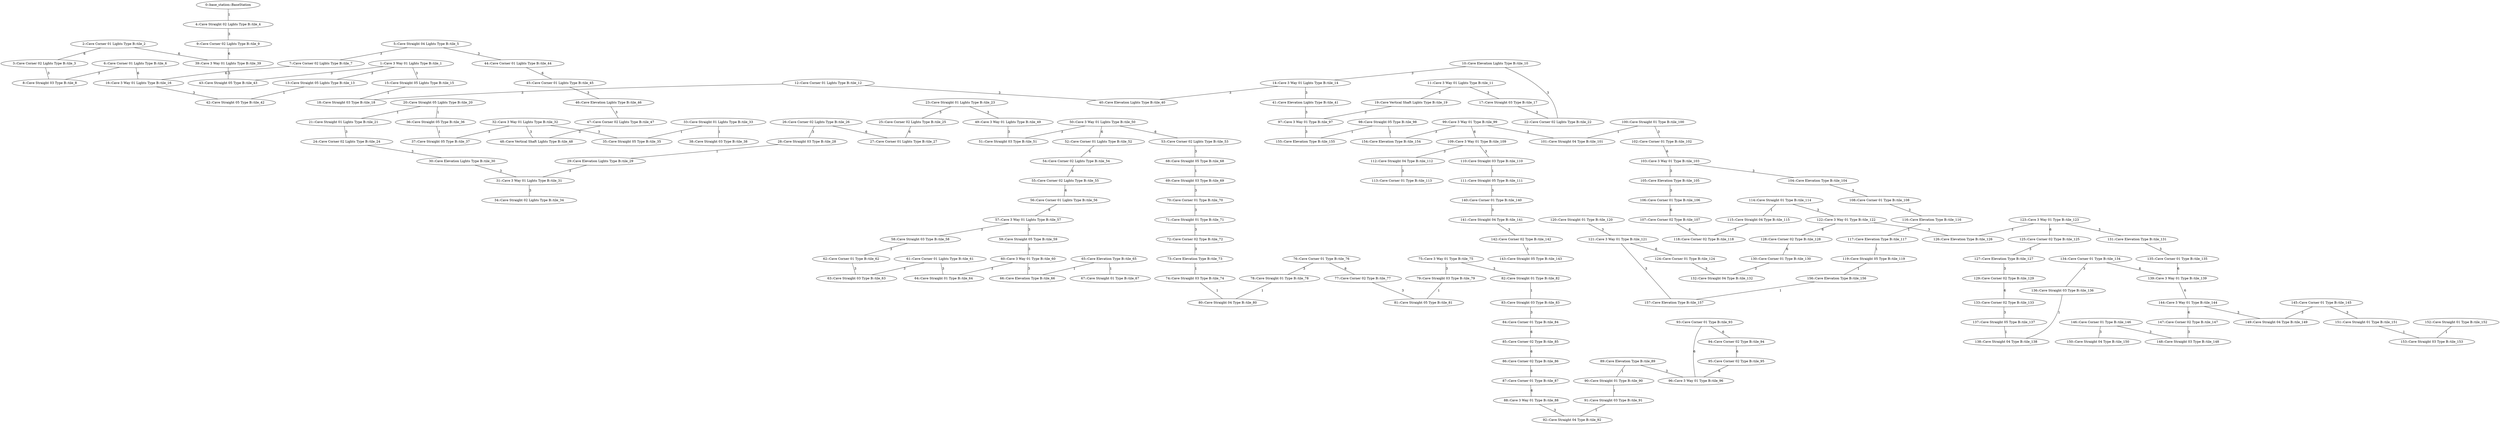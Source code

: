 /* Visibility graph generated by dot_generator */

graph {
  /* ==== Vertices ==== */

  /* Base station / Staging area */
  0   [label="0::base_station::BaseStation"];

  1   [label="1::Cave 3 Way 01 Lights Type B::tile_1"];
  2   [label="2::Cave Corner 01 Lights Type B::tile_2"];
  3   [label="3::Cave Corner 02 Lights Type B::tile_3"];
  4   [label="4::Cave Straight 02 Lights Type B::tile_4"];
  5   [label="5::Cave Straight 04 Lights Type B::tile_5"];
  6   [label="6::Cave Corner 01 Lights Type B::tile_6"];
  7   [label="7::Cave Corner 02 Lights Type B::tile_7"];
  8   [label="8::Cave Straight 03 Type B::tile_8"];
  9   [label="9::Cave Corner 02 Lights Type B::tile_9"];
  10  [label="10::Cave Elevation Lights Type B::tile_10"];
  11  [label="11::Cave 3 Way 01 Lights Type B::tile_11"];
  12  [label="12::Cave Corner 01 Lights Type B::tile_12"];
  13  [label="13::Cave Straight 05 Lights Type B::tile_13"];
  14  [label="14::Cave 3 Way 01 Lights Type B::tile_14"];
  15  [label="15::Cave Straight 05 Lights Type B::tile_15"];
  16  [label="16::Cave 3 Way 01 Lights Type B::tile_16"];
  17  [label="17::Cave Straight 03 Type B::tile_17"];
  18  [label="18::Cave Straight 03 Type B::tile_18"];
  19  [label="19::Cave Vertical Shaft Lights Type B::tile_19"];
  20  [label="20::Cave Straight 05 Lights Type B::tile_20"];
  21  [label="21::Cave Straight 01 Lights Type B::tile_21"];
  22  [label="22::Cave Corner 02 Lights Type B::tile_22"];
  23  [label="23::Cave Straight 01 Lights Type B::tile_23"];
  24  [label="24::Cave Corner 02 Lights Type B::tile_24"];
  25  [label="25::Cave Corner 02 Lights Type B::tile_25"];
  26  [label="26::Cave Corner 02 Lights Type B::tile_26"];
  27  [label="27::Cave Corner 01 Lights Type B::tile_27"];
  28  [label="28::Cave Straight 03 Type B::tile_28"];
  29  [label="29::Cave Elevation Lights Type B::tile_29"];
  30  [label="30::Cave Elevation Lights Type B::tile_30"];
  31  [label="31::Cave 3 Way 01 Lights Type B::tile_31"];
  32  [label="32::Cave 3 Way 01 Lights Type B::tile_32"];
  33  [label="33::Cave Straight 01 Lights Type B::tile_33"];
  34  [label="34::Cave Straight 02 Lights Type B::tile_34"];
  35  [label="35::Cave Straight 05 Type B::tile_35"];
  36  [label="36::Cave Straight 05 Type B::tile_36"];
  37  [label="37::Cave Straight 05 Type B::tile_37"];
  38  [label="38::Cave Straight 03 Type B::tile_38"];
  39  [label="39::Cave 3 Way 01 Lights Type B::tile_39"];
  40  [label="40::Cave Elevation Lights Type B::tile_40"];
  41  [label="41::Cave Elevation Lights Type B::tile_41"];
  42  [label="42::Cave Straight 05 Type B::tile_42"];
  43  [label="43::Cave Straight 05 Type B::tile_43"];
  44  [label="44::Cave Corner 01 Lights Type B::tile_44"];
  45  [label="45::Cave Corner 01 Lights Type B::tile_45"];
  46  [label="46::Cave Elevation Lights Type B::tile_46"];
  47  [label="47::Cave Corner 02 Lights Type B::tile_47"];
  48  [label="48::Cave Vertical Shaft Lights Type B::tile_48"];
  49  [label="49::Cave 3 Way 01 Lights Type B::tile_49"];
  50  [label="50::Cave 3 Way 01 Lights Type B::tile_50"];
  51  [label="51::Cave Straight 03 Type B::tile_51"];
  52  [label="52::Cave Corner 01 Lights Type B::tile_52"];
  53  [label="53::Cave Corner 02 Lights Type B::tile_53"];
  54  [label="54::Cave Corner 02 Lights Type B::tile_54"];
  55  [label="55::Cave Corner 02 Lights Type B::tile_55"];
  56  [label="56::Cave Corner 01 Lights Type B::tile_56"];
  57  [label="57::Cave 3 Way 01 Lights Type B::tile_57"];
  58  [label="58::Cave Straight 03 Type B::tile_58"];
  59  [label="59::Cave Straight 05 Type B::tile_59"];
  60  [label="60::Cave 3 Way 01 Type B::tile_60"];
  61  [label="61::Cave Corner 01 Lights Type B::tile_61"];
  62  [label="62::Cave Corner 01 Type B::tile_62"];
  63  [label="63::Cave Straight 03 Type B::tile_63"];
  64  [label="64::Cave Straight 01 Type B::tile_64"];
  65  [label="65::Cave Elevation Type B::tile_65"];
  66  [label="66::Cave Elevation Type B::tile_66"];
  67  [label="67::Cave Straight 01 Type B::tile_67"];
  68  [label="68::Cave Straight 05 Type B::tile_68"];
  69  [label="69::Cave Straight 03 Type B::tile_69"];
  70  [label="70::Cave Corner 01 Type B::tile_70"];
  71  [label="71::Cave Straight 01 Type B::tile_71"];
  72  [label="72::Cave Corner 02 Type B::tile_72"];
  73  [label="73::Cave Elevation Type B::tile_73"];
  74  [label="74::Cave Straight 03 Type B::tile_74"];
  75  [label="75::Cave 3 Way 01 Type B::tile_75"];
  76  [label="76::Cave Corner 01 Type B::tile_76"];
  77  [label="77::Cave Corner 02 Type B::tile_77"];
  78  [label="78::Cave Straight 01 Type B::tile_78"];
  79  [label="79::Cave Straight 03 Type B::tile_79"];
  80  [label="80::Cave Straight 04 Type B::tile_80"];
  81  [label="81::Cave Straight 05 Type B::tile_81"];
  82  [label="82::Cave Straight 01 Type B::tile_82"];
  83  [label="83::Cave Straight 03 Type B::tile_83"];
  84  [label="84::Cave Corner 01 Type B::tile_84"];
  85  [label="85::Cave Corner 02 Type B::tile_85"];
  86  [label="86::Cave Corner 02 Type B::tile_86"];
  87  [label="87::Cave Corner 01 Type B::tile_87"];
  88  [label="88::Cave 3 Way 01 Type B::tile_88"];
  89  [label="89::Cave Elevation Type B::tile_89"];
  90  [label="90::Cave Straight 01 Type B::tile_90"];
  91  [label="91::Cave Straight 03 Type B::tile_91"];
  92  [label="92::Cave Straight 04 Type B::tile_92"];
  93  [label="93::Cave Corner 01 Type B::tile_93"];
  94  [label="94::Cave Corner 02 Type B::tile_94"];
  95  [label="95::Cave Corner 02 Type B::tile_95"];
  96  [label="96::Cave 3 Way 01 Type B::tile_96"];
  97  [label="97::Cave 3 Way 01 Type B::tile_97"];
  98  [label="98::Cave Straight 05 Type B::tile_98"];
  99  [label="99::Cave 3 Way 01 Type B::tile_99"];
  100  [label="100::Cave Straight 01 Type B::tile_100"];
  101  [label="101::Cave Straight 04 Type B::tile_101"];
  102  [label="102::Cave Corner 01 Type B::tile_102"];
  103  [label="103::Cave 3 Way 01 Type B::tile_103"];
  104  [label="104::Cave Elevation Type B::tile_104"];
  105  [label="105::Cave Elevation Type B::tile_105"];
  106  [label="106::Cave Corner 01 Type B::tile_106"];
  107  [label="107::Cave Corner 02 Type B::tile_107"];
  108  [label="108::Cave Corner 01 Type B::tile_108"];
  109  [label="109::Cave 3 Way 01 Type B::tile_109"];
  110  [label="110::Cave Straight 03 Type B::tile_110"];
  111  [label="111::Cave Straight 05 Type B::tile_111"];
  112  [label="112::Cave Straight 04 Type B::tile_112"];
  113  [label="113::Cave Corner 01 Type B::tile_113"];
  114  [label="114::Cave Straight 01 Type B::tile_114"];
  115  [label="115::Cave Straight 04 Type B::tile_115"];
  116  [label="116::Cave Elevation Type B::tile_116"];
  117  [label="117::Cave Elevation Type B::tile_117"];
  118  [label="118::Cave Corner 02 Type B::tile_118"];
  119  [label="119::Cave Straight 05 Type B::tile_119"];
  120  [label="120::Cave Straight 01 Type B::tile_120"];
  121  [label="121::Cave 3 Way 01 Type B::tile_121"];
  122  [label="122::Cave 3 Way 01 Type B::tile_122"];
  123  [label="123::Cave 3 Way 01 Type B::tile_123"];
  124  [label="124::Cave Corner 01 Type B::tile_124"];
  125  [label="125::Cave Corner 02 Type B::tile_125"];
  126  [label="126::Cave Elevation Type B::tile_126"];
  127  [label="127::Cave Elevation Type B::tile_127"];
  128  [label="128::Cave Corner 02 Type B::tile_128"];
  129  [label="129::Cave Corner 02 Type B::tile_129"];
  130  [label="130::Cave Corner 01 Type B::tile_130"];
  131  [label="131::Cave Elevation Type B::tile_131"];
  132  [label="132::Cave Straight 04 Type B::tile_132"];
  133  [label="133::Cave Corner 02 Type B::tile_133"];
  134  [label="134::Cave Corner 01 Type B::tile_134"];
  135  [label="135::Cave Corner 01 Type B::tile_135"];
  136  [label="136::Cave Straight 03 Type B::tile_136"];
  137  [label="137::Cave Straight 05 Type B::tile_137"];
  138  [label="138::Cave Straight 04 Type B::tile_138"];
  139  [label="139::Cave 3 Way 01 Type B::tile_139"];
  140  [label="140::Cave Corner 01 Type B::tile_140"];
  141  [label="141::Cave Straight 04 Type B::tile_141"];
  142  [label="142::Cave Corner 02 Type B::tile_142"];
  143  [label="143::Cave Straight 05 Type B::tile_143"];
  144  [label="144::Cave 3 Way 01 Type B::tile_144"];
  145  [label="145::Cave Corner 01 Type B::tile_145"];
  146  [label="146::Cave Corner 01 Type B::tile_146"];
  147  [label="147::Cave Corner 02 Type B::tile_147"];
  148  [label="148::Cave Straight 03 Type B::tile_148"];
  149  [label="149::Cave Straight 04 Type B::tile_149"];
  150  [label="150::Cave Straight 04 Type B::tile_150"];
  151  [label="151::Cave Straight 01 Type B::tile_151"];
  152  [label="152::Cave Straight 01 Type B::tile_152"];
  153  [label="153::Cave Straight 03 Type B::tile_153"];
  154  [label="154::Cave Elevation Type B::tile_154"];
  155  [label="155::Cave Elevation Type B::tile_155"];
  156  [label="156::Cave Elevation Type B::tile_156"];
  157  [label="157::Cave Elevation Type B::tile_157"];

  /* ==== Edges ==== */

  /* Base station */
  0  -- 4   [label=1];
  1  -- 13  [label=3];
  1  -- 15  [label=3];
  1  -- 43  [label=3];
  2  -- 3   [label=6];
  2  -- 39  [label=6];
  3  -- 8   [label=3];
  4  -- 9   [label=3];
  5  -- 7   [label=3];
  5  -- 44  [label=3];
  6  -- 8   [label=3];
  6  -- 16  [label=6];
  7  -- 16  [label=6];
  9  -- 39  [label=6];
  10 -- 14  [label=3];
  10 -- 22  [label=3];
  11 -- 17  [label=3];
  11 -- 19  [label=3];
  12 -- 18  [label=3];
  12 -- 40  [label=3];
  13 -- 42  [label=1];
  14 -- 40  [label=3];
  14 -- 41  [label=3];
  15 -- 18  [label=1];
  16 -- 42  [label=3];
  17 -- 22  [label=3];
  19 -- 97  [label=3];
  20 -- 21  [label=1];
  20 -- 36  [label=1];
  21 -- 24  [label=3];
  23 -- 25  [label=3];
  23 -- 49  [label=3];
  24 -- 30  [label=3];
  25 -- 27  [label=6];
  26 -- 27  [label=6];
  26 -- 28  [label=3];
  28 -- 29  [label=1];
  29 -- 31  [label=3];
  30 -- 31  [label=3];
  31 -- 34  [label=3];
  32 -- 35  [label=3];
  32 -- 37  [label=3];
  32 -- 48  [label=3];
  33 -- 35  [label=1];
  33 -- 38  [label=1];
  36 -- 37  [label=1];
  39 -- 43  [label=3];
  41 -- 97  [label=3];
  44 -- 45  [label=6];
  45 -- 46  [label=3];
  46 -- 47  [label=3];
  47 -- 48  [label=3];
  49 -- 51  [label=3];
  50 -- 51  [label=3];
  50 -- 52  [label=6];
  50 -- 53  [label=6];
  52 -- 54  [label=6];
  53 -- 68  [label=3];
  54 -- 55  [label=6];
  55 -- 56  [label=6];
  56 -- 57  [label=6];
  57 -- 58  [label=3];
  57 -- 59  [label=3];
  58 -- 62  [label=3];
  59 -- 60  [label=3];
  60 -- 64  [label=3];
  60 -- 66  [label=3];
  61 -- 63  [label=3];
  61 -- 64  [label=3];
  62 -- 63  [label=3];
  65 -- 66  [label=1];
  65 -- 67  [label=1];
  68 -- 69  [label=1];
  69 -- 70  [label=3];
  70 -- 71  [label=3];
  71 -- 72  [label=3];
  72 -- 73  [label=3];
  73 -- 74  [label=1];
  74 -- 80  [label=1];
  75 -- 79  [label=3];
  75 -- 82  [label=3];
  76 -- 77  [label=6];
  76 -- 78  [label=3];
  77 -- 81  [label=3];
  78 -- 80  [label=1];
  79 -- 81  [label=1];
  82 -- 83  [label=1];
  83 -- 84  [label=3];
  84 -- 85  [label=6];
  85 -- 86  [label=6];
  86 -- 87  [label=6];
  87 -- 88  [label=6];
  88 -- 92  [label=3];
  89 -- 90  [label=1];
  89 -- 96  [label=3];
  90 -- 91  [label=1];
  91 -- 92  [label=1];
  93 -- 94  [label=6];
  93 -- 96  [label=6];
  94 -- 95  [label=6];
  95 -- 96  [label=6];
  97 -- 155  [label=3];
  98 -- 154  [label=1];
  98 -- 155  [label=1];
  99 -- 101  [label=3];
  99 -- 109  [label=6];
  99 -- 154  [label=3];
  100 -- 101  [label=1];
  100 -- 102  [label=3];
  102 -- 103  [label=6];
  103 -- 104  [label=3];
  103 -- 105  [label=3];
  104 -- 108  [label=3];
  105 -- 106  [label=3];
  106 -- 107  [label=6];
  107 -- 118  [label=6];
  108 -- 116  [label=3];
  109 -- 110  [label=3];
  109 -- 112  [label=3];
  110 -- 111  [label=1];
  111 -- 140  [label=3];
  112 -- 113  [label=3];
  114 -- 115  [label=1];
  114 -- 122  [label=3];
  115 -- 118  [label=3];
  116 -- 117  [label=1];
  117 -- 119  [label=1];
  119 -- 156  [label=1];
  120 -- 121  [label=3];
  121 -- 124  [label=6];
  121 -- 157  [label=3];
  122 -- 126  [label=3];
  122 -- 128  [label=6];
  123 -- 125  [label=6];
  123 -- 126  [label=3];
  123 -- 131  [label=3];
  124 -- 132  [label=3];
  125 -- 127  [label=3];
  127 -- 129  [label=3];
  128 -- 130  [label=6];
  129 -- 133  [label=6];
  130 -- 132  [label=3];
  131 -- 135  [label=3];
  133 -- 137  [label=3];
  134 -- 136  [label=3];
  134 -- 139  [label=6];
  135 -- 139  [label=6];
  136 -- 138  [label=1];
  137 -- 138  [label=1];
  139 -- 144  [label=6];
  140 -- 141  [label=3];
  141 -- 142  [label=3];
  142 -- 143  [label=3];
  144 -- 147  [label=6];
  144 -- 149  [label=3];
  145 -- 149  [label=3];
  145 -- 151  [label=3];
  146 -- 148  [label=3];
  146 -- 150  [label=3];
  147 -- 148  [label=3];
  151 -- 153  [label=1];
  152 -- 153  [label=1];
  156 -- 157  [label=1];
}
